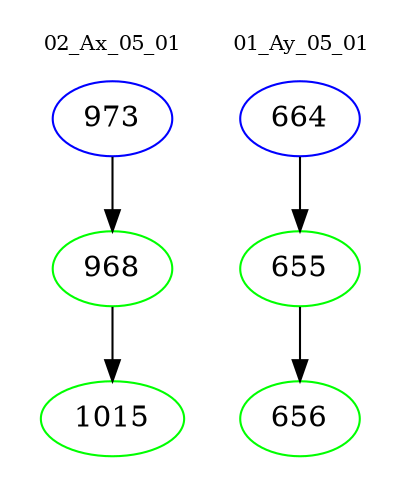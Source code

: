 digraph{
subgraph cluster_0 {
color = white
label = "02_Ax_05_01";
fontsize=10;
T0_973 [label="973", color="blue"]
T0_973 -> T0_968 [color="black"]
T0_968 [label="968", color="green"]
T0_968 -> T0_1015 [color="black"]
T0_1015 [label="1015", color="green"]
}
subgraph cluster_1 {
color = white
label = "01_Ay_05_01";
fontsize=10;
T1_664 [label="664", color="blue"]
T1_664 -> T1_655 [color="black"]
T1_655 [label="655", color="green"]
T1_655 -> T1_656 [color="black"]
T1_656 [label="656", color="green"]
}
}
